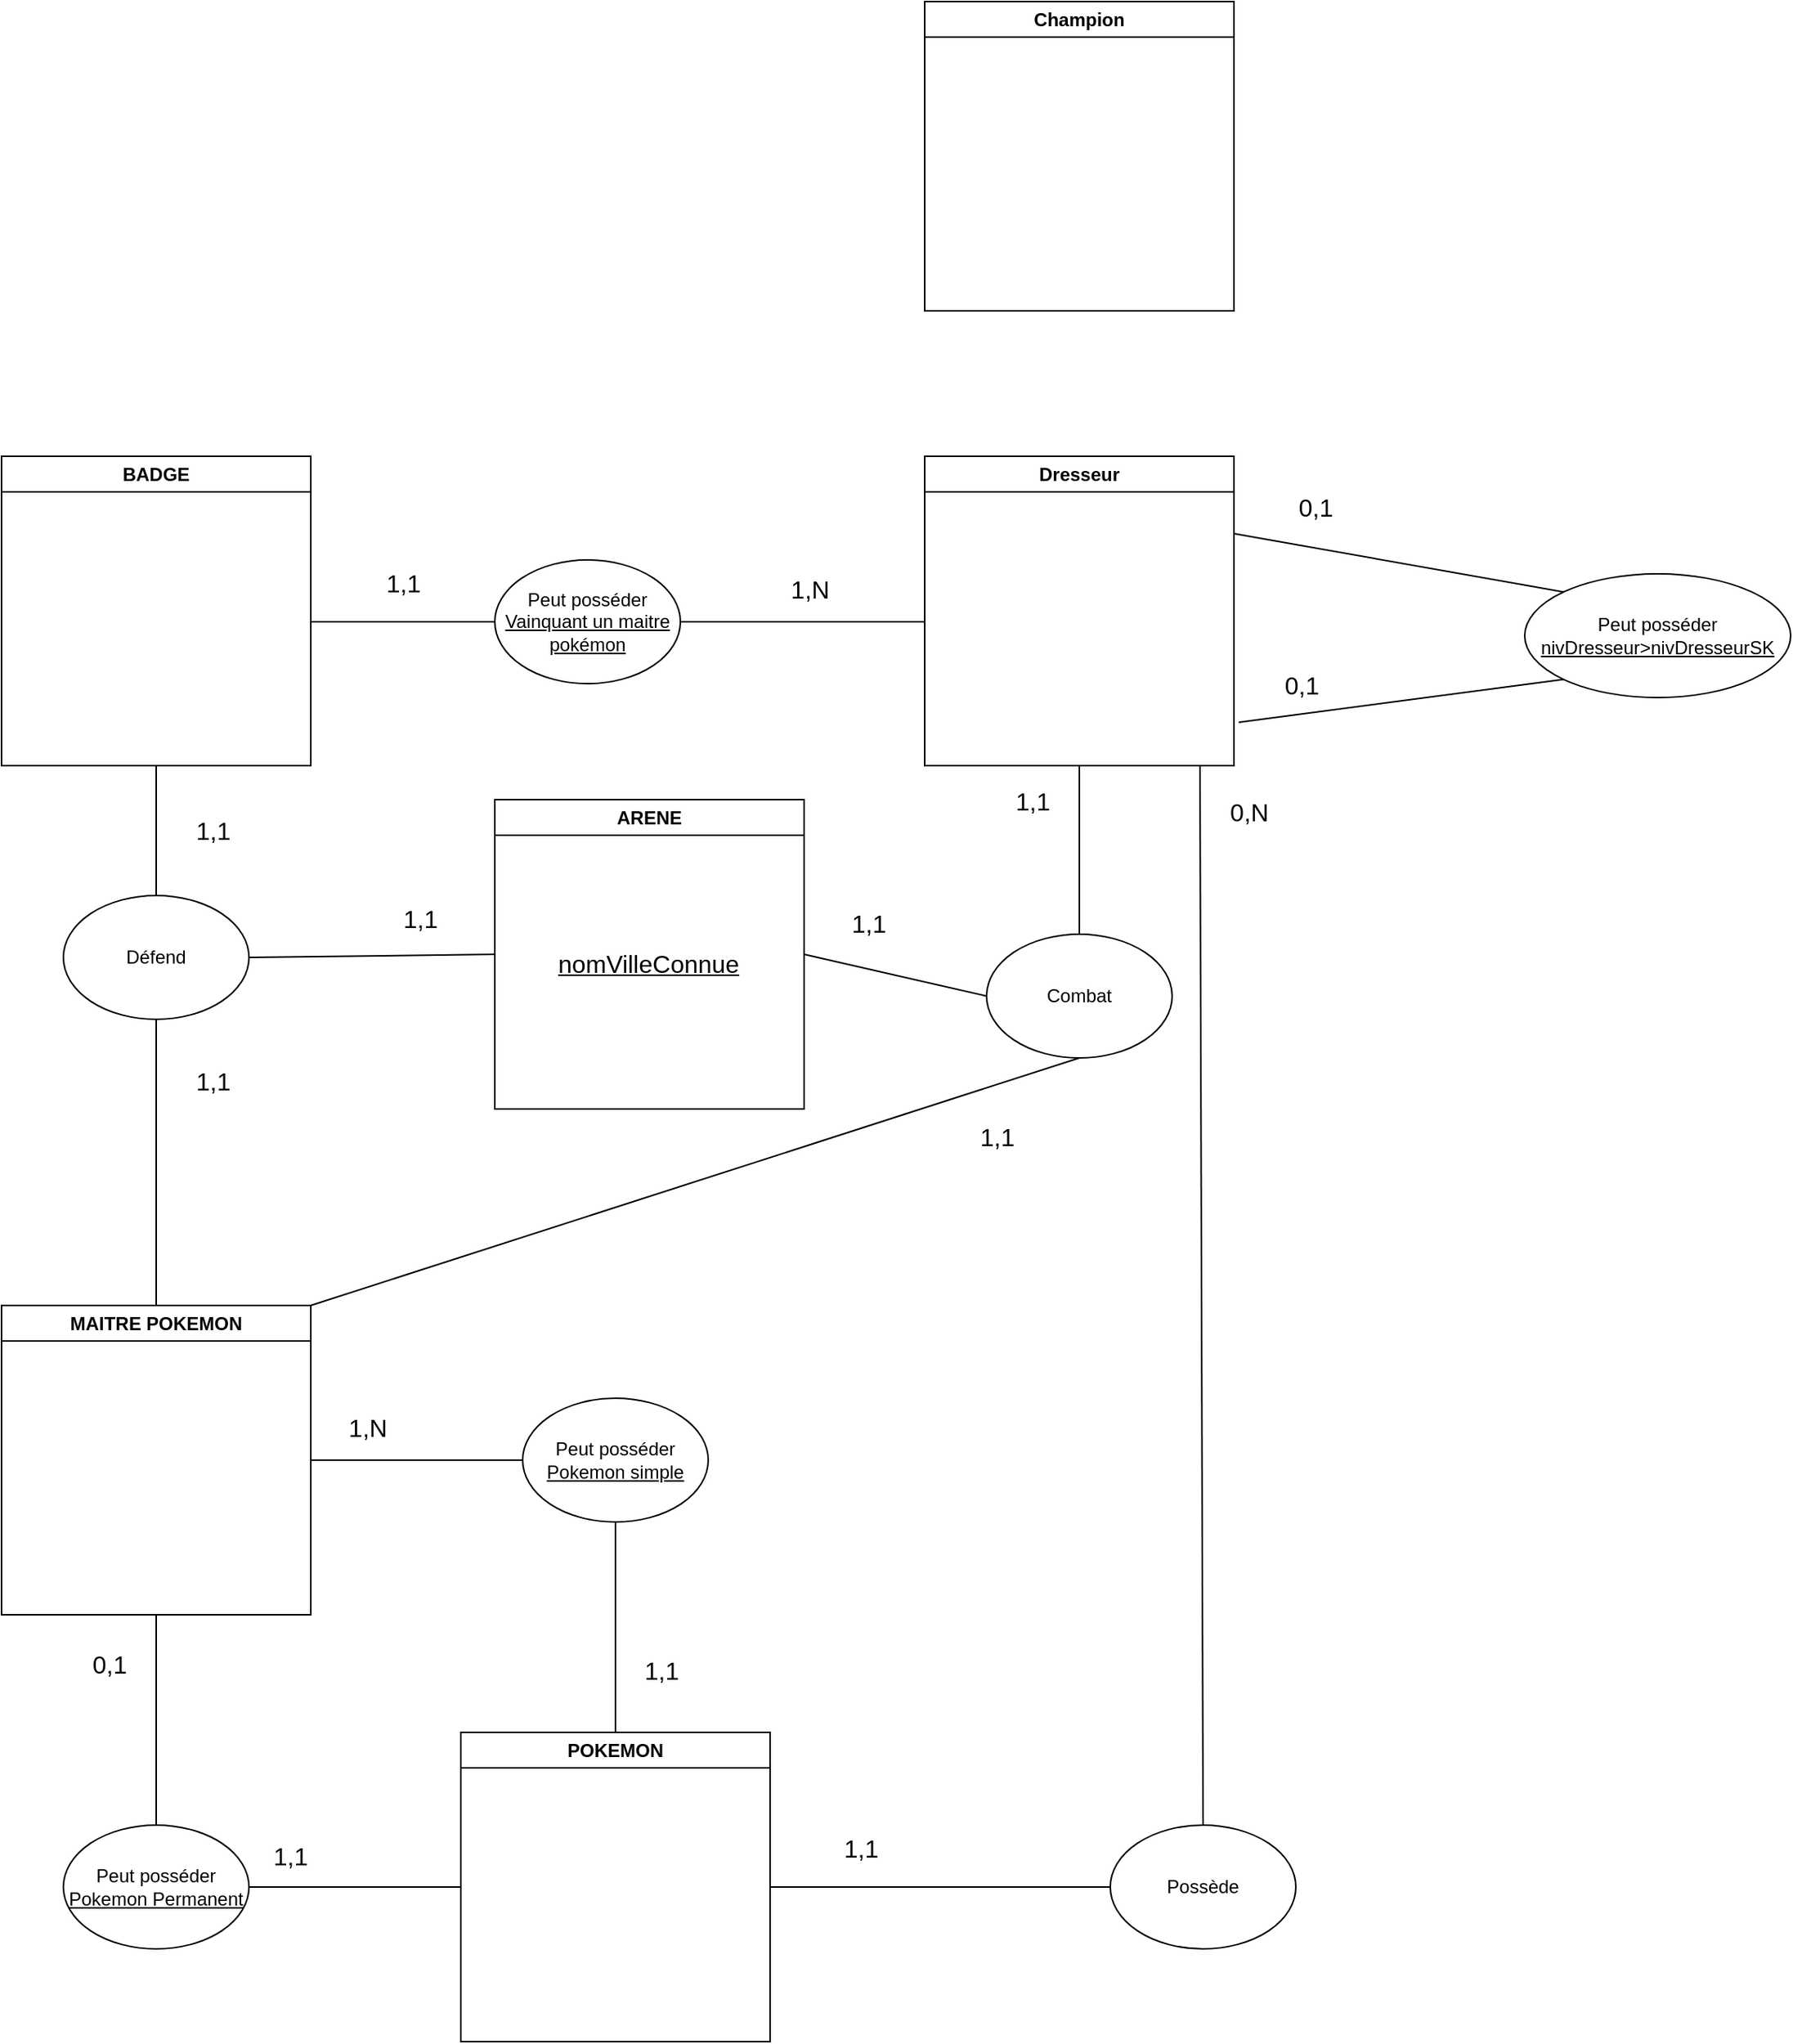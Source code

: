 <mxfile version="24.8.2">
  <diagram name="Page-1" id="kgoCGLObX474WBowK5T7">
    <mxGraphModel dx="2150" dy="1670" grid="0" gridSize="10" guides="1" tooltips="1" connect="1" arrows="1" fold="1" page="0" pageScale="1" pageWidth="827" pageHeight="1169" math="0" shadow="0">
      <root>
        <mxCell id="0" />
        <mxCell id="1" parent="0" />
        <mxCell id="kSKsc2fcSLRvaro6fBuU-3" value="BADGE" style="swimlane;whiteSpace=wrap;html=1;startSize=23;" parent="1" vertex="1">
          <mxGeometry x="378" y="-114" width="200" height="200" as="geometry">
            <mxRectangle x="6" y="35" width="178" height="26" as="alternateBounds" />
          </mxGeometry>
        </mxCell>
        <mxCell id="kSKsc2fcSLRvaro6fBuU-4" value="MAITRE POKEMON" style="swimlane;whiteSpace=wrap;html=1;" parent="1" vertex="1">
          <mxGeometry x="378" y="435" width="200" height="200" as="geometry">
            <mxRectangle x="6" y="35" width="178" height="26" as="alternateBounds" />
          </mxGeometry>
        </mxCell>
        <mxCell id="kSKsc2fcSLRvaro6fBuU-5" value="ARENE" style="swimlane;whiteSpace=wrap;html=1;" parent="1" vertex="1">
          <mxGeometry x="697" y="108" width="200" height="200" as="geometry">
            <mxRectangle x="6" y="35" width="178" height="26" as="alternateBounds" />
          </mxGeometry>
        </mxCell>
        <mxCell id="kSKsc2fcSLRvaro6fBuU-11" value="&lt;u&gt;nomVilleConnue&lt;/u&gt;" style="text;html=1;align=center;verticalAlign=middle;resizable=0;points=[];autosize=1;strokeColor=none;fillColor=none;fontSize=16;" parent="kSKsc2fcSLRvaro6fBuU-5" vertex="1">
          <mxGeometry x="31" y="90" width="135" height="31" as="geometry" />
        </mxCell>
        <mxCell id="kSKsc2fcSLRvaro6fBuU-6" value="Dresseur" style="swimlane;whiteSpace=wrap;html=1;" parent="1" vertex="1">
          <mxGeometry x="975" y="-114" width="200" height="200" as="geometry">
            <mxRectangle x="6" y="35" width="178" height="26" as="alternateBounds" />
          </mxGeometry>
        </mxCell>
        <mxCell id="kSKsc2fcSLRvaro6fBuU-22" value="Défend" style="ellipse;whiteSpace=wrap;html=1;" parent="1" vertex="1">
          <mxGeometry x="418" y="170" width="120" height="80" as="geometry" />
        </mxCell>
        <mxCell id="kSKsc2fcSLRvaro6fBuU-24" value="" style="endArrow=none;html=1;rounded=0;fontSize=12;startSize=8;endSize=8;curved=1;entryX=0.5;entryY=1;entryDx=0;entryDy=0;exitX=0.5;exitY=0;exitDx=0;exitDy=0;" parent="1" source="kSKsc2fcSLRvaro6fBuU-22" target="kSKsc2fcSLRvaro6fBuU-3" edge="1">
          <mxGeometry width="50" height="50" relative="1" as="geometry">
            <mxPoint x="230" y="-7" as="sourcePoint" />
            <mxPoint x="388" y="-4" as="targetPoint" />
          </mxGeometry>
        </mxCell>
        <mxCell id="kSKsc2fcSLRvaro6fBuU-25" value="" style="endArrow=none;html=1;rounded=0;fontSize=12;startSize=8;endSize=8;curved=1;entryX=0.5;entryY=1;entryDx=0;entryDy=0;exitX=0.5;exitY=0;exitDx=0;exitDy=0;" parent="1" source="kSKsc2fcSLRvaro6fBuU-4" target="kSKsc2fcSLRvaro6fBuU-22" edge="1">
          <mxGeometry width="50" height="50" relative="1" as="geometry">
            <mxPoint x="488" y="180" as="sourcePoint" />
            <mxPoint x="488" y="96" as="targetPoint" />
          </mxGeometry>
        </mxCell>
        <mxCell id="kSKsc2fcSLRvaro6fBuU-33" value="Peut posséder &lt;u&gt;Pokemon Permanent&lt;/u&gt;" style="ellipse;whiteSpace=wrap;html=1;" parent="1" vertex="1">
          <mxGeometry x="418" y="771" width="120" height="80" as="geometry" />
        </mxCell>
        <mxCell id="kSKsc2fcSLRvaro6fBuU-34" value="" style="endArrow=none;html=1;rounded=0;fontSize=12;startSize=8;endSize=8;curved=1;entryX=0.5;entryY=0;entryDx=0;entryDy=0;exitX=0.5;exitY=1;exitDx=0;exitDy=0;" parent="1" source="kSKsc2fcSLRvaro6fBuU-4" target="kSKsc2fcSLRvaro6fBuU-33" edge="1">
          <mxGeometry width="50" height="50" relative="1" as="geometry">
            <mxPoint x="388" y="441" as="sourcePoint" />
            <mxPoint x="230" y="441" as="targetPoint" />
          </mxGeometry>
        </mxCell>
        <mxCell id="kSKsc2fcSLRvaro6fBuU-35" value="" style="endArrow=none;html=1;rounded=0;fontSize=12;startSize=8;endSize=8;curved=1;entryX=0;entryY=0.5;entryDx=0;entryDy=0;exitX=1;exitY=0.5;exitDx=0;exitDy=0;" parent="1" source="kSKsc2fcSLRvaro6fBuU-33" target="kSKsc2fcSLRvaro6fBuU-60" edge="1">
          <mxGeometry width="50" height="50" relative="1" as="geometry">
            <mxPoint x="488" y="541" as="sourcePoint" />
            <mxPoint x="488" y="612" as="targetPoint" />
          </mxGeometry>
        </mxCell>
        <mxCell id="kSKsc2fcSLRvaro6fBuU-37" value="" style="endArrow=none;html=1;rounded=0;fontSize=12;startSize=8;endSize=8;curved=1;entryX=1;entryY=0.5;entryDx=0;entryDy=0;exitX=0;exitY=0.5;exitDx=0;exitDy=0;" parent="1" target="kSKsc2fcSLRvaro6fBuU-39" edge="1">
          <mxGeometry width="50" height="50" relative="1" as="geometry">
            <mxPoint x="975" y="-7" as="sourcePoint" />
            <mxPoint x="1085" y="-178" as="targetPoint" />
          </mxGeometry>
        </mxCell>
        <mxCell id="kSKsc2fcSLRvaro6fBuU-38" value="" style="endArrow=none;html=1;rounded=0;fontSize=12;startSize=8;endSize=8;curved=1;exitX=1;exitY=0.5;exitDx=0;exitDy=0;entryX=0;entryY=0.5;entryDx=0;entryDy=0;" parent="1" target="kSKsc2fcSLRvaro6fBuU-39" edge="1">
          <mxGeometry width="50" height="50" relative="1" as="geometry">
            <mxPoint x="578" y="-7" as="sourcePoint" />
            <mxPoint x="702" y="-91" as="targetPoint" />
          </mxGeometry>
        </mxCell>
        <mxCell id="kSKsc2fcSLRvaro6fBuU-39" value="Peut posséder&lt;div&gt;&lt;u&gt;Vainquant un maitre pokémon&lt;/u&gt;&lt;/div&gt;" style="ellipse;whiteSpace=wrap;html=1;" parent="1" vertex="1">
          <mxGeometry x="697" y="-47" width="120" height="80" as="geometry" />
        </mxCell>
        <mxCell id="kSKsc2fcSLRvaro6fBuU-43" value="Peut posséder&lt;div&gt;&lt;u&gt;nivDresseur&amp;gt;nivDresseurSK&lt;/u&gt;&lt;/div&gt;" style="ellipse;whiteSpace=wrap;html=1;" parent="1" vertex="1">
          <mxGeometry x="1363" y="-38" width="172" height="80" as="geometry" />
        </mxCell>
        <mxCell id="kSKsc2fcSLRvaro6fBuU-44" value="" style="endArrow=none;html=1;rounded=0;fontSize=12;startSize=8;endSize=8;curved=1;exitX=1;exitY=0.25;exitDx=0;exitDy=0;entryX=0;entryY=0;entryDx=0;entryDy=0;" parent="1" source="kSKsc2fcSLRvaro6fBuU-6" target="kSKsc2fcSLRvaro6fBuU-43" edge="1">
          <mxGeometry width="50" height="50" relative="1" as="geometry">
            <mxPoint x="985" y="3" as="sourcePoint" />
            <mxPoint x="827" y="3" as="targetPoint" />
          </mxGeometry>
        </mxCell>
        <mxCell id="kSKsc2fcSLRvaro6fBuU-45" value="" style="endArrow=none;html=1;rounded=0;fontSize=12;startSize=8;endSize=8;curved=1;entryX=0;entryY=1;entryDx=0;entryDy=0;" parent="1" target="kSKsc2fcSLRvaro6fBuU-43" edge="1">
          <mxGeometry width="50" height="50" relative="1" as="geometry">
            <mxPoint x="1178" y="58" as="sourcePoint" />
            <mxPoint x="1085" y="182" as="targetPoint" />
            <Array as="points" />
          </mxGeometry>
        </mxCell>
        <mxCell id="kSKsc2fcSLRvaro6fBuU-46" value="0,1" style="text;strokeColor=none;fillColor=none;html=1;align=center;verticalAlign=middle;whiteSpace=wrap;rounded=0;fontSize=16;" parent="1" vertex="1">
          <mxGeometry x="1198" y="-96" width="60" height="30" as="geometry" />
        </mxCell>
        <mxCell id="kSKsc2fcSLRvaro6fBuU-47" value="0,1" style="text;strokeColor=none;fillColor=none;html=1;align=center;verticalAlign=middle;whiteSpace=wrap;rounded=0;fontSize=16;" parent="1" vertex="1">
          <mxGeometry x="1189" y="19" width="60" height="30" as="geometry" />
        </mxCell>
        <mxCell id="kSKsc2fcSLRvaro6fBuU-52" value="1,1" style="text;strokeColor=none;fillColor=none;html=1;align=center;verticalAlign=middle;whiteSpace=wrap;rounded=0;fontSize=16;" parent="1" vertex="1">
          <mxGeometry x="485" y="275" width="60" height="30" as="geometry" />
        </mxCell>
        <mxCell id="kSKsc2fcSLRvaro6fBuU-53" value="1,1" style="text;strokeColor=none;fillColor=none;html=1;align=center;verticalAlign=middle;whiteSpace=wrap;rounded=0;fontSize=16;" parent="1" vertex="1">
          <mxGeometry x="485" y="113" width="60" height="30" as="geometry" />
        </mxCell>
        <mxCell id="kSKsc2fcSLRvaro6fBuU-57" value="" style="endArrow=none;html=1;rounded=0;fontSize=12;startSize=8;endSize=8;curved=1;entryX=0;entryY=0.5;entryDx=0;entryDy=0;exitX=1;exitY=0.5;exitDx=0;exitDy=0;" parent="1" source="kSKsc2fcSLRvaro6fBuU-22" target="kSKsc2fcSLRvaro6fBuU-5" edge="1">
          <mxGeometry width="50" height="50" relative="1" as="geometry">
            <mxPoint x="388" y="441" as="sourcePoint" />
            <mxPoint x="77" y="441" as="targetPoint" />
          </mxGeometry>
        </mxCell>
        <mxCell id="kSKsc2fcSLRvaro6fBuU-59" value="1,1" style="text;strokeColor=none;fillColor=none;html=1;align=center;verticalAlign=middle;whiteSpace=wrap;rounded=0;fontSize=16;" parent="1" vertex="1">
          <mxGeometry x="619" y="170" width="60" height="30" as="geometry" />
        </mxCell>
        <mxCell id="kSKsc2fcSLRvaro6fBuU-60" value="POKEMON" style="swimlane;whiteSpace=wrap;html=1;" parent="1" vertex="1">
          <mxGeometry x="675" y="711" width="200" height="200" as="geometry">
            <mxRectangle x="6" y="35" width="178" height="26" as="alternateBounds" />
          </mxGeometry>
        </mxCell>
        <mxCell id="kSKsc2fcSLRvaro6fBuU-61" value="" style="endArrow=none;html=1;rounded=0;fontSize=12;startSize=8;endSize=8;curved=1;exitX=0.5;exitY=0;exitDx=0;exitDy=0;entryX=0.5;entryY=1;entryDx=0;entryDy=0;" parent="1" source="kSKsc2fcSLRvaro6fBuU-60" target="kSKsc2fcSLRvaro6fBuU-67" edge="1">
          <mxGeometry width="50" height="50" relative="1" as="geometry">
            <mxPoint x="488" y="541" as="sourcePoint" />
            <mxPoint x="811" y="526" as="targetPoint" />
            <Array as="points" />
          </mxGeometry>
        </mxCell>
        <mxCell id="kSKsc2fcSLRvaro6fBuU-62" value="0,1" style="text;strokeColor=none;fillColor=none;html=1;align=center;verticalAlign=middle;whiteSpace=wrap;rounded=0;fontSize=16;" parent="1" vertex="1">
          <mxGeometry x="418" y="652" width="60" height="30" as="geometry" />
        </mxCell>
        <mxCell id="kSKsc2fcSLRvaro6fBuU-63" value="1,1" style="text;strokeColor=none;fillColor=none;html=1;align=center;verticalAlign=middle;whiteSpace=wrap;rounded=0;fontSize=16;" parent="1" vertex="1">
          <mxGeometry x="535" y="776" width="60" height="30" as="geometry" />
        </mxCell>
        <mxCell id="kSKsc2fcSLRvaro6fBuU-64" value="1,1" style="text;strokeColor=none;fillColor=none;html=1;align=center;verticalAlign=middle;whiteSpace=wrap;rounded=0;fontSize=16;" parent="1" vertex="1">
          <mxGeometry x="775" y="656" width="60" height="30" as="geometry" />
        </mxCell>
        <mxCell id="kSKsc2fcSLRvaro6fBuU-67" value="Peut posséder&lt;div&gt;&lt;u&gt;Pokemon simple&lt;/u&gt;&lt;/div&gt;" style="ellipse;whiteSpace=wrap;html=1;" parent="1" vertex="1">
          <mxGeometry x="715" y="495" width="120" height="80" as="geometry" />
        </mxCell>
        <mxCell id="kSKsc2fcSLRvaro6fBuU-68" value="" style="endArrow=none;html=1;rounded=0;fontSize=12;startSize=8;endSize=8;curved=1;exitX=0;exitY=0.5;exitDx=0;exitDy=0;entryX=1;entryY=0.5;entryDx=0;entryDy=0;" parent="1" source="kSKsc2fcSLRvaro6fBuU-67" target="kSKsc2fcSLRvaro6fBuU-4" edge="1">
          <mxGeometry width="50" height="50" relative="1" as="geometry">
            <mxPoint x="947" y="536" as="sourcePoint" />
            <mxPoint x="821" y="536" as="targetPoint" />
          </mxGeometry>
        </mxCell>
        <mxCell id="kSKsc2fcSLRvaro6fBuU-69" value="1,N" style="text;strokeColor=none;fillColor=none;html=1;align=center;verticalAlign=middle;whiteSpace=wrap;rounded=0;fontSize=16;" parent="1" vertex="1">
          <mxGeometry x="585" y="499" width="60" height="30" as="geometry" />
        </mxCell>
        <mxCell id="kSKsc2fcSLRvaro6fBuU-70" value="1,N" style="text;strokeColor=none;fillColor=none;html=1;align=center;verticalAlign=middle;whiteSpace=wrap;rounded=0;fontSize=16;" parent="1" vertex="1">
          <mxGeometry x="871" y="-43" width="60" height="30" as="geometry" />
        </mxCell>
        <mxCell id="kSKsc2fcSLRvaro6fBuU-71" value="1,1" style="text;strokeColor=none;fillColor=none;html=1;align=center;verticalAlign=middle;whiteSpace=wrap;rounded=0;fontSize=16;" parent="1" vertex="1">
          <mxGeometry x="608" y="-47" width="60" height="30" as="geometry" />
        </mxCell>
        <mxCell id="kSKsc2fcSLRvaro6fBuU-73" value="Combat" style="ellipse;whiteSpace=wrap;html=1;" parent="1" vertex="1">
          <mxGeometry x="1015" y="195" width="120" height="80" as="geometry" />
        </mxCell>
        <mxCell id="kSKsc2fcSLRvaro6fBuU-75" value="" style="endArrow=none;html=1;rounded=0;fontSize=12;startSize=8;endSize=8;curved=1;entryX=1;entryY=0.5;entryDx=0;entryDy=0;exitX=0;exitY=0.5;exitDx=0;exitDy=0;" parent="1" source="kSKsc2fcSLRvaro6fBuU-73" target="kSKsc2fcSLRvaro6fBuU-5" edge="1">
          <mxGeometry width="50" height="50" relative="1" as="geometry">
            <mxPoint x="548" y="220" as="sourcePoint" />
            <mxPoint x="707" y="218" as="targetPoint" />
          </mxGeometry>
        </mxCell>
        <mxCell id="kSKsc2fcSLRvaro6fBuU-76" value="" style="endArrow=none;html=1;rounded=0;fontSize=12;startSize=8;endSize=8;curved=1;entryX=0.5;entryY=1;entryDx=0;entryDy=0;exitX=0.5;exitY=0;exitDx=0;exitDy=0;" parent="1" source="kSKsc2fcSLRvaro6fBuU-73" target="kSKsc2fcSLRvaro6fBuU-6" edge="1">
          <mxGeometry width="50" height="50" relative="1" as="geometry">
            <mxPoint x="1025" y="218" as="sourcePoint" />
            <mxPoint x="907" y="218" as="targetPoint" />
          </mxGeometry>
        </mxCell>
        <mxCell id="kSKsc2fcSLRvaro6fBuU-77" value="1,1" style="text;strokeColor=none;fillColor=none;html=1;align=center;verticalAlign=middle;whiteSpace=wrap;rounded=0;fontSize=16;" parent="1" vertex="1">
          <mxGeometry x="1015" y="94" width="60" height="30" as="geometry" />
        </mxCell>
        <mxCell id="kSKsc2fcSLRvaro6fBuU-78" value="1,1" style="text;strokeColor=none;fillColor=none;html=1;align=center;verticalAlign=middle;whiteSpace=wrap;rounded=0;fontSize=16;" parent="1" vertex="1">
          <mxGeometry x="909" y="173" width="60" height="30" as="geometry" />
        </mxCell>
        <mxCell id="kSKsc2fcSLRvaro6fBuU-79" value="" style="endArrow=none;html=1;rounded=0;fontSize=12;startSize=8;endSize=8;curved=1;entryX=1;entryY=0;entryDx=0;entryDy=0;exitX=0.5;exitY=1;exitDx=0;exitDy=0;" parent="1" source="kSKsc2fcSLRvaro6fBuU-73" target="kSKsc2fcSLRvaro6fBuU-4" edge="1">
          <mxGeometry width="50" height="50" relative="1" as="geometry">
            <mxPoint x="1025" y="218" as="sourcePoint" />
            <mxPoint x="907" y="218" as="targetPoint" />
          </mxGeometry>
        </mxCell>
        <mxCell id="kSKsc2fcSLRvaro6fBuU-80" value="1,1" style="text;strokeColor=none;fillColor=none;html=1;align=center;verticalAlign=middle;whiteSpace=wrap;rounded=0;fontSize=16;" parent="1" vertex="1">
          <mxGeometry x="992" y="311" width="60" height="30" as="geometry" />
        </mxCell>
        <mxCell id="kbHxSfYnXteUFWlpL1C_-2" value="Possède" style="ellipse;whiteSpace=wrap;html=1;" parent="1" vertex="1">
          <mxGeometry x="1095" y="771" width="120" height="80" as="geometry" />
        </mxCell>
        <mxCell id="kbHxSfYnXteUFWlpL1C_-3" value="" style="endArrow=none;html=1;rounded=0;fontSize=12;startSize=8;endSize=8;curved=1;exitX=1;exitY=0.5;exitDx=0;exitDy=0;entryX=0;entryY=0.5;entryDx=0;entryDy=0;" parent="1" source="kSKsc2fcSLRvaro6fBuU-60" target="kbHxSfYnXteUFWlpL1C_-2" edge="1">
          <mxGeometry width="50" height="50" relative="1" as="geometry">
            <mxPoint x="785" y="721" as="sourcePoint" />
            <mxPoint x="785" y="585" as="targetPoint" />
            <Array as="points" />
          </mxGeometry>
        </mxCell>
        <mxCell id="kbHxSfYnXteUFWlpL1C_-5" value="" style="endArrow=none;html=1;rounded=0;fontSize=12;startSize=8;endSize=8;curved=1;exitX=0.5;exitY=0;exitDx=0;exitDy=0;" parent="1" source="kbHxSfYnXteUFWlpL1C_-2" edge="1">
          <mxGeometry width="50" height="50" relative="1" as="geometry">
            <mxPoint x="1085" y="205" as="sourcePoint" />
            <mxPoint x="1153" y="86" as="targetPoint" />
          </mxGeometry>
        </mxCell>
        <mxCell id="kbHxSfYnXteUFWlpL1C_-6" value="0,N" style="text;strokeColor=none;fillColor=none;html=1;align=center;verticalAlign=middle;whiteSpace=wrap;rounded=0;fontSize=16;" parent="1" vertex="1">
          <mxGeometry x="1155" y="101" width="60" height="30" as="geometry" />
        </mxCell>
        <mxCell id="kbHxSfYnXteUFWlpL1C_-7" value="1,1" style="text;strokeColor=none;fillColor=none;html=1;align=center;verticalAlign=middle;whiteSpace=wrap;rounded=0;fontSize=16;" parent="1" vertex="1">
          <mxGeometry x="904" y="771" width="60" height="30" as="geometry" />
        </mxCell>
        <mxCell id="Avj-mtxQxJX6TqOhGgxO-1" value="Champion" style="swimlane;whiteSpace=wrap;html=1;startSize=23;" vertex="1" parent="1">
          <mxGeometry x="975" y="-408" width="200" height="200" as="geometry">
            <mxRectangle x="6" y="35" width="178" height="26" as="alternateBounds" />
          </mxGeometry>
        </mxCell>
      </root>
    </mxGraphModel>
  </diagram>
</mxfile>
